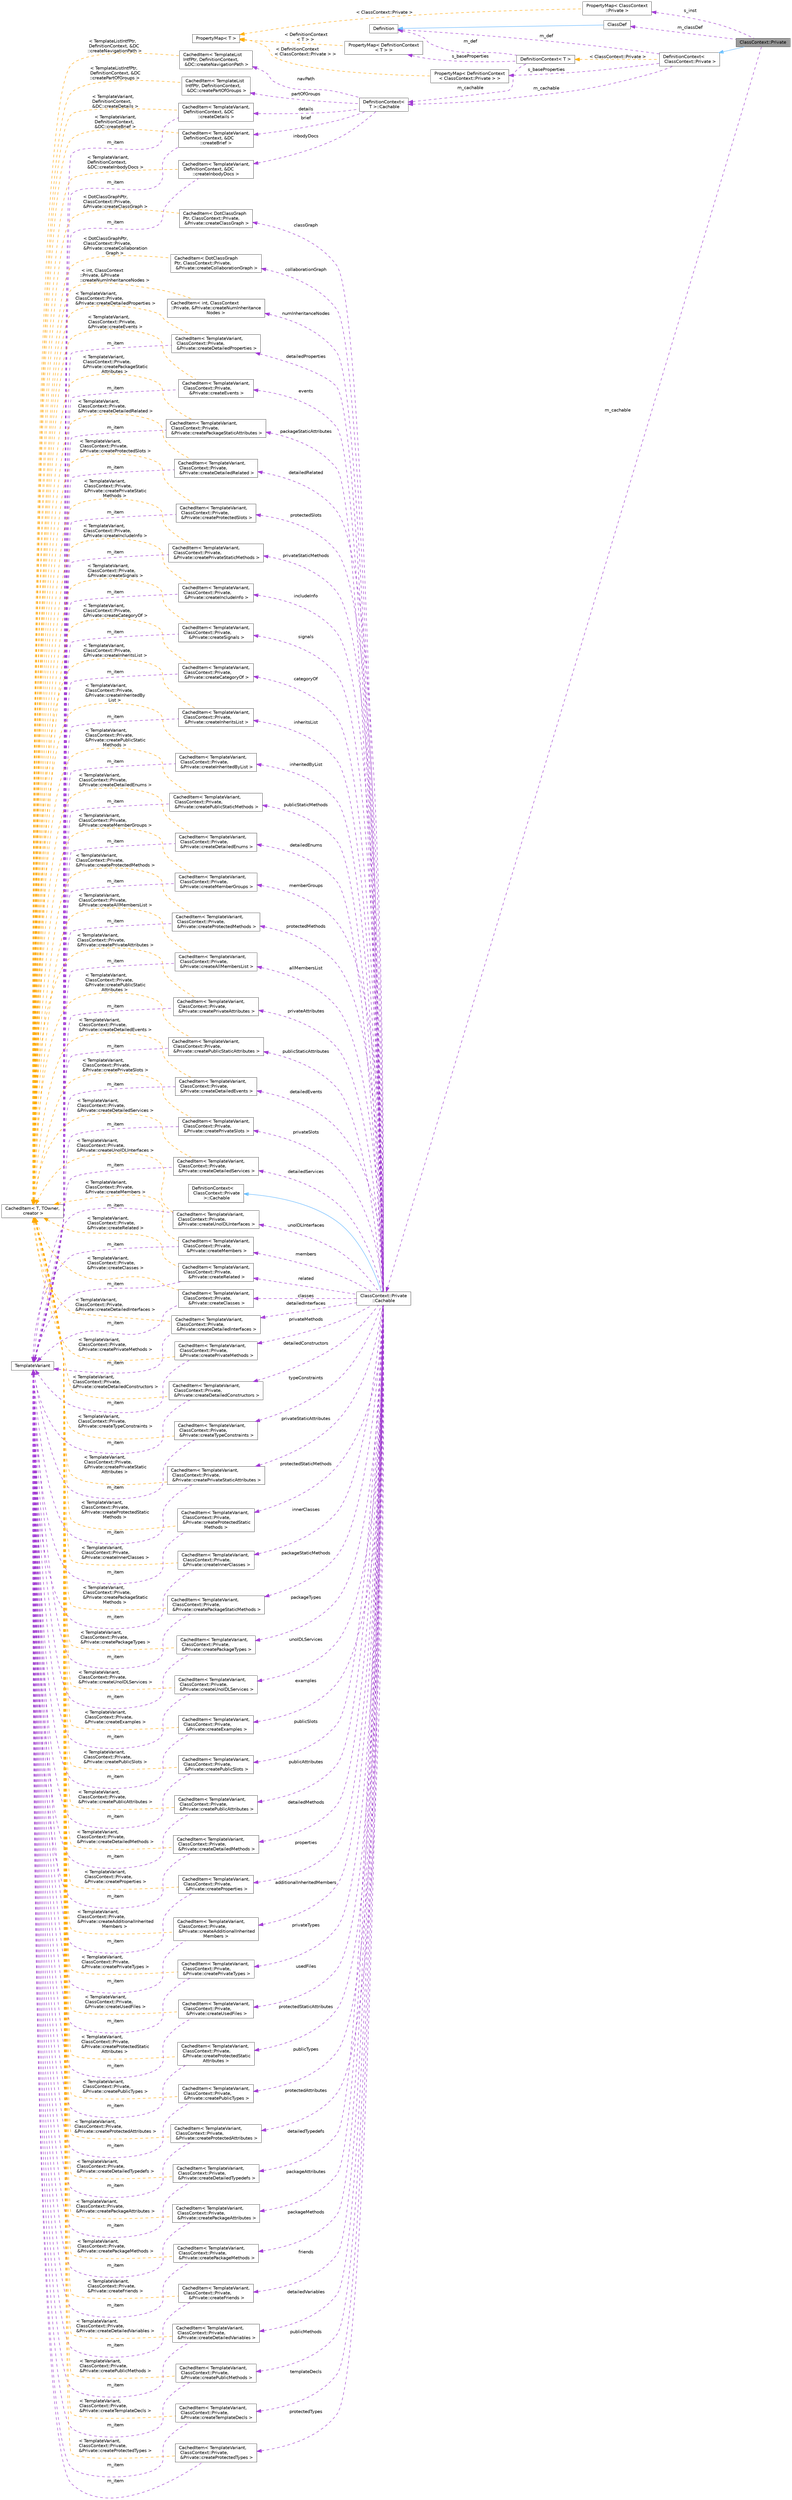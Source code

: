 digraph "ClassContext::Private"
{
 // INTERACTIVE_SVG=YES
 // LATEX_PDF_SIZE
  bgcolor="transparent";
  edge [fontname=Helvetica,fontsize=10,labelfontname=Helvetica,labelfontsize=10];
  node [fontname=Helvetica,fontsize=10,shape=box,height=0.2,width=0.4];
  rankdir="LR";
  Node1 [label="ClassContext::Private",height=0.2,width=0.4,color="gray40", fillcolor="grey60", style="filled", fontcolor="black",tooltip=" "];
  Node2 -> Node1 [dir="back",color="steelblue1",style="solid"];
  Node2 [label="DefinitionContext\<\l ClassContext::Private \>",height=0.2,width=0.4,color="gray40", fillcolor="white", style="filled",URL="$d6/d49/class_definition_context.html",tooltip=" "];
  Node3 -> Node2 [dir="back",color="darkorchid3",style="dashed",label=" m_cachable" ];
  Node3 [label="DefinitionContext\<\l T \>::Cachable",height=0.2,width=0.4,color="gray40", fillcolor="white", style="filled",URL="$d9/d7b/struct_definition_context_1_1_cachable.html",tooltip=" "];
  Node4 -> Node3 [dir="back",color="darkorchid3",style="dashed",label=" details" ];
  Node4 [label="CachedItem\< TemplateVariant,\l DefinitionContext, &DC\l::createDetails \>",height=0.2,width=0.4,color="gray40", fillcolor="white", style="filled",URL="$d7/dc1/class_cached_item.html",tooltip=" "];
  Node5 -> Node4 [dir="back",color="darkorchid3",style="dashed",label=" m_item" ];
  Node5 [label="TemplateVariant",height=0.2,width=0.4,color="gray40", fillcolor="white", style="filled",URL="$d1/dba/class_template_variant.html",tooltip="Variant type which can hold one value of a fixed set of types."];
  Node6 -> Node4 [dir="back",color="orange",style="dashed",label=" \< TemplateVariant,\l DefinitionContext,\l &DC::createDetails \>" ];
  Node6 [label="CachedItem\< T, TOwner,\l creator \>",height=0.2,width=0.4,color="gray40", fillcolor="white", style="filled",URL="$d7/dc1/class_cached_item.html",tooltip="Wrapper for data that needs to be cached."];
  Node7 -> Node3 [dir="back",color="darkorchid3",style="dashed",label=" brief" ];
  Node7 [label="CachedItem\< TemplateVariant,\l DefinitionContext, &DC\l::createBrief \>",height=0.2,width=0.4,color="gray40", fillcolor="white", style="filled",URL="$d7/dc1/class_cached_item.html",tooltip=" "];
  Node5 -> Node7 [dir="back",color="darkorchid3",style="dashed",label=" m_item" ];
  Node6 -> Node7 [dir="back",color="orange",style="dashed",label=" \< TemplateVariant,\l DefinitionContext,\l &DC::createBrief \>" ];
  Node8 -> Node3 [dir="back",color="darkorchid3",style="dashed",label=" inbodyDocs" ];
  Node8 [label="CachedItem\< TemplateVariant,\l DefinitionContext, &DC\l::createInbodyDocs \>",height=0.2,width=0.4,color="gray40", fillcolor="white", style="filled",URL="$d7/dc1/class_cached_item.html",tooltip=" "];
  Node5 -> Node8 [dir="back",color="darkorchid3",style="dashed",label=" m_item" ];
  Node6 -> Node8 [dir="back",color="orange",style="dashed",label=" \< TemplateVariant,\l DefinitionContext,\l &DC::createInbodyDocs \>" ];
  Node9 -> Node3 [dir="back",color="darkorchid3",style="dashed",label=" navPath" ];
  Node9 [label="CachedItem\< TemplateList\lIntfPtr, DefinitionContext,\l &DC::createNavigationPath \>",height=0.2,width=0.4,color="gray40", fillcolor="white", style="filled",URL="$d7/dc1/class_cached_item.html",tooltip=" "];
  Node6 -> Node9 [dir="back",color="orange",style="dashed",label=" \< TemplateListIntfPtr,\l DefinitionContext, &DC\l::createNavigationPath \>" ];
  Node10 -> Node3 [dir="back",color="darkorchid3",style="dashed",label=" partOfGroups" ];
  Node10 [label="CachedItem\< TemplateList\lIntfPtr, DefinitionContext,\l &DC::createPartOfGroups \>",height=0.2,width=0.4,color="gray40", fillcolor="white", style="filled",URL="$d7/dc1/class_cached_item.html",tooltip=" "];
  Node6 -> Node10 [dir="back",color="orange",style="dashed",label=" \< TemplateListIntfPtr,\l DefinitionContext, &DC\l::createPartOfGroups \>" ];
  Node11 -> Node2 [dir="back",color="darkorchid3",style="dashed",label=" m_def" ];
  Node11 [label="Definition",height=0.2,width=0.4,color="gray40", fillcolor="white", style="filled",URL="$d5/dcc/class_definition.html",tooltip="The common base class of all entity definitions found in the sources."];
  Node12 -> Node2 [dir="back",color="darkorchid3",style="dashed",label=" s_baseProperties" ];
  Node12 [label="PropertyMap\< DefinitionContext\l\< ClassContext::Private \> \>",height=0.2,width=0.4,color="gray40", fillcolor="white", style="filled",URL="$d5/dbf/class_property_map.html",tooltip=" "];
  Node13 -> Node12 [dir="back",color="orange",style="dashed",label=" \< DefinitionContext\l\< ClassContext::Private \> \>" ];
  Node13 [label="PropertyMap\< T \>",height=0.2,width=0.4,color="gray40", fillcolor="white", style="filled",URL="$d5/dbf/class_property_map.html",tooltip="Class representing a mapping of properties and the corresponding getter function."];
  Node14 -> Node2 [dir="back",color="orange",style="dashed",label=" \< ClassContext::Private \>" ];
  Node14 [label="DefinitionContext\< T \>",height=0.2,width=0.4,color="gray40", fillcolor="white", style="filled",URL="$d6/d49/class_definition_context.html",tooltip=" "];
  Node3 -> Node14 [dir="back",color="darkorchid3",style="dashed",label=" m_cachable" ];
  Node11 -> Node14 [dir="back",color="darkorchid3",style="dashed",label=" m_def" ];
  Node15 -> Node14 [dir="back",color="darkorchid3",style="dashed",label=" s_baseProperties" ];
  Node15 [label="PropertyMap\< DefinitionContext\l\< T \> \>",height=0.2,width=0.4,color="gray40", fillcolor="white", style="filled",URL="$d5/dbf/class_property_map.html",tooltip=" "];
  Node13 -> Node15 [dir="back",color="orange",style="dashed",label=" \< DefinitionContext\l\< T \> \>" ];
  Node16 -> Node1 [dir="back",color="darkorchid3",style="dashed",label=" m_classDef" ];
  Node16 [label="ClassDef",height=0.2,width=0.4,color="gray40", fillcolor="white", style="filled",URL="$d1/dcf/class_class_def.html",tooltip="A abstract class representing of a compound symbol."];
  Node11 -> Node16 [dir="back",color="steelblue1",style="solid"];
  Node17 -> Node1 [dir="back",color="darkorchid3",style="dashed",label=" m_cachable" ];
  Node17 [label="ClassContext::Private\l::Cachable",height=0.2,width=0.4,color="gray40", fillcolor="white", style="filled",URL="$d5/dc4/struct_class_context_1_1_private_1_1_cachable.html",tooltip=" "];
  Node18 -> Node17 [dir="back",color="steelblue1",style="solid"];
  Node18 [label="DefinitionContext\<\l ClassContext::Private\l \>::Cachable",height=0.2,width=0.4,color="gray40", fillcolor="white", style="filled",tooltip=" "];
  Node19 -> Node17 [dir="back",color="darkorchid3",style="dashed",label=" includeInfo" ];
  Node19 [label="CachedItem\< TemplateVariant,\l ClassContext::Private,\l &Private::createIncludeInfo \>",height=0.2,width=0.4,color="gray40", fillcolor="white", style="filled",URL="$d7/dc1/class_cached_item.html",tooltip=" "];
  Node5 -> Node19 [dir="back",color="darkorchid3",style="dashed",label=" m_item" ];
  Node6 -> Node19 [dir="back",color="orange",style="dashed",label=" \< TemplateVariant,\l ClassContext::Private,\l &Private::createIncludeInfo \>" ];
  Node20 -> Node17 [dir="back",color="darkorchid3",style="dashed",label=" inheritsList" ];
  Node20 [label="CachedItem\< TemplateVariant,\l ClassContext::Private,\l &Private::createInheritsList \>",height=0.2,width=0.4,color="gray40", fillcolor="white", style="filled",URL="$d7/dc1/class_cached_item.html",tooltip=" "];
  Node5 -> Node20 [dir="back",color="darkorchid3",style="dashed",label=" m_item" ];
  Node6 -> Node20 [dir="back",color="orange",style="dashed",label=" \< TemplateVariant,\l ClassContext::Private,\l &Private::createInheritsList \>" ];
  Node21 -> Node17 [dir="back",color="darkorchid3",style="dashed",label=" inheritedByList" ];
  Node21 [label="CachedItem\< TemplateVariant,\l ClassContext::Private,\l &Private::createInheritedByList \>",height=0.2,width=0.4,color="gray40", fillcolor="white", style="filled",URL="$d7/dc1/class_cached_item.html",tooltip=" "];
  Node5 -> Node21 [dir="back",color="darkorchid3",style="dashed",label=" m_item" ];
  Node6 -> Node21 [dir="back",color="orange",style="dashed",label=" \< TemplateVariant,\l ClassContext::Private,\l &Private::createInheritedBy\lList \>" ];
  Node22 -> Node17 [dir="back",color="darkorchid3",style="dashed",label=" classGraph" ];
  Node22 [label="CachedItem\< DotClassGraph\lPtr, ClassContext::Private,\l &Private::createClassGraph \>",height=0.2,width=0.4,color="gray40", fillcolor="white", style="filled",URL="$d7/dc1/class_cached_item.html",tooltip=" "];
  Node6 -> Node22 [dir="back",color="orange",style="dashed",label=" \< DotClassGraphPtr,\l ClassContext::Private,\l &Private::createClassGraph \>" ];
  Node23 -> Node17 [dir="back",color="darkorchid3",style="dashed",label=" collaborationGraph" ];
  Node23 [label="CachedItem\< DotClassGraph\lPtr, ClassContext::Private,\l &Private::createCollaborationGraph \>",height=0.2,width=0.4,color="gray40", fillcolor="white", style="filled",URL="$d7/dc1/class_cached_item.html",tooltip=" "];
  Node6 -> Node23 [dir="back",color="orange",style="dashed",label=" \< DotClassGraphPtr,\l ClassContext::Private,\l &Private::createCollaboration\lGraph \>" ];
  Node24 -> Node17 [dir="back",color="darkorchid3",style="dashed",label=" classes" ];
  Node24 [label="CachedItem\< TemplateVariant,\l ClassContext::Private,\l &Private::createClasses \>",height=0.2,width=0.4,color="gray40", fillcolor="white", style="filled",URL="$d7/dc1/class_cached_item.html",tooltip=" "];
  Node5 -> Node24 [dir="back",color="darkorchid3",style="dashed",label=" m_item" ];
  Node6 -> Node24 [dir="back",color="orange",style="dashed",label=" \< TemplateVariant,\l ClassContext::Private,\l &Private::createClasses \>" ];
  Node25 -> Node17 [dir="back",color="darkorchid3",style="dashed",label=" innerClasses" ];
  Node25 [label="CachedItem\< TemplateVariant,\l ClassContext::Private,\l &Private::createInnerClasses \>",height=0.2,width=0.4,color="gray40", fillcolor="white", style="filled",URL="$d7/dc1/class_cached_item.html",tooltip=" "];
  Node5 -> Node25 [dir="back",color="darkorchid3",style="dashed",label=" m_item" ];
  Node6 -> Node25 [dir="back",color="orange",style="dashed",label=" \< TemplateVariant,\l ClassContext::Private,\l &Private::createInnerClasses \>" ];
  Node26 -> Node17 [dir="back",color="darkorchid3",style="dashed",label=" publicTypes" ];
  Node26 [label="CachedItem\< TemplateVariant,\l ClassContext::Private,\l &Private::createPublicTypes \>",height=0.2,width=0.4,color="gray40", fillcolor="white", style="filled",URL="$d7/dc1/class_cached_item.html",tooltip=" "];
  Node5 -> Node26 [dir="back",color="darkorchid3",style="dashed",label=" m_item" ];
  Node6 -> Node26 [dir="back",color="orange",style="dashed",label=" \< TemplateVariant,\l ClassContext::Private,\l &Private::createPublicTypes \>" ];
  Node27 -> Node17 [dir="back",color="darkorchid3",style="dashed",label=" publicMethods" ];
  Node27 [label="CachedItem\< TemplateVariant,\l ClassContext::Private,\l &Private::createPublicMethods \>",height=0.2,width=0.4,color="gray40", fillcolor="white", style="filled",URL="$d7/dc1/class_cached_item.html",tooltip=" "];
  Node5 -> Node27 [dir="back",color="darkorchid3",style="dashed",label=" m_item" ];
  Node6 -> Node27 [dir="back",color="orange",style="dashed",label=" \< TemplateVariant,\l ClassContext::Private,\l &Private::createPublicMethods \>" ];
  Node28 -> Node17 [dir="back",color="darkorchid3",style="dashed",label=" publicStaticMethods" ];
  Node28 [label="CachedItem\< TemplateVariant,\l ClassContext::Private,\l &Private::createPublicStaticMethods \>",height=0.2,width=0.4,color="gray40", fillcolor="white", style="filled",URL="$d7/dc1/class_cached_item.html",tooltip=" "];
  Node5 -> Node28 [dir="back",color="darkorchid3",style="dashed",label=" m_item" ];
  Node6 -> Node28 [dir="back",color="orange",style="dashed",label=" \< TemplateVariant,\l ClassContext::Private,\l &Private::createPublicStatic\lMethods \>" ];
  Node29 -> Node17 [dir="back",color="darkorchid3",style="dashed",label=" publicAttributes" ];
  Node29 [label="CachedItem\< TemplateVariant,\l ClassContext::Private,\l &Private::createPublicAttributes \>",height=0.2,width=0.4,color="gray40", fillcolor="white", style="filled",URL="$d7/dc1/class_cached_item.html",tooltip=" "];
  Node5 -> Node29 [dir="back",color="darkorchid3",style="dashed",label=" m_item" ];
  Node6 -> Node29 [dir="back",color="orange",style="dashed",label=" \< TemplateVariant,\l ClassContext::Private,\l &Private::createPublicAttributes \>" ];
  Node30 -> Node17 [dir="back",color="darkorchid3",style="dashed",label=" publicStaticAttributes" ];
  Node30 [label="CachedItem\< TemplateVariant,\l ClassContext::Private,\l &Private::createPublicStaticAttributes \>",height=0.2,width=0.4,color="gray40", fillcolor="white", style="filled",URL="$d7/dc1/class_cached_item.html",tooltip=" "];
  Node5 -> Node30 [dir="back",color="darkorchid3",style="dashed",label=" m_item" ];
  Node6 -> Node30 [dir="back",color="orange",style="dashed",label=" \< TemplateVariant,\l ClassContext::Private,\l &Private::createPublicStatic\lAttributes \>" ];
  Node31 -> Node17 [dir="back",color="darkorchid3",style="dashed",label=" publicSlots" ];
  Node31 [label="CachedItem\< TemplateVariant,\l ClassContext::Private,\l &Private::createPublicSlots \>",height=0.2,width=0.4,color="gray40", fillcolor="white", style="filled",URL="$d7/dc1/class_cached_item.html",tooltip=" "];
  Node5 -> Node31 [dir="back",color="darkorchid3",style="dashed",label=" m_item" ];
  Node6 -> Node31 [dir="back",color="orange",style="dashed",label=" \< TemplateVariant,\l ClassContext::Private,\l &Private::createPublicSlots \>" ];
  Node32 -> Node17 [dir="back",color="darkorchid3",style="dashed",label=" protectedTypes" ];
  Node32 [label="CachedItem\< TemplateVariant,\l ClassContext::Private,\l &Private::createProtectedTypes \>",height=0.2,width=0.4,color="gray40", fillcolor="white", style="filled",URL="$d7/dc1/class_cached_item.html",tooltip=" "];
  Node5 -> Node32 [dir="back",color="darkorchid3",style="dashed",label=" m_item" ];
  Node6 -> Node32 [dir="back",color="orange",style="dashed",label=" \< TemplateVariant,\l ClassContext::Private,\l &Private::createProtectedTypes \>" ];
  Node33 -> Node17 [dir="back",color="darkorchid3",style="dashed",label=" protectedMethods" ];
  Node33 [label="CachedItem\< TemplateVariant,\l ClassContext::Private,\l &Private::createProtectedMethods \>",height=0.2,width=0.4,color="gray40", fillcolor="white", style="filled",URL="$d7/dc1/class_cached_item.html",tooltip=" "];
  Node5 -> Node33 [dir="back",color="darkorchid3",style="dashed",label=" m_item" ];
  Node6 -> Node33 [dir="back",color="orange",style="dashed",label=" \< TemplateVariant,\l ClassContext::Private,\l &Private::createProtectedMethods \>" ];
  Node34 -> Node17 [dir="back",color="darkorchid3",style="dashed",label=" protectedStaticMethods" ];
  Node34 [label="CachedItem\< TemplateVariant,\l ClassContext::Private,\l &Private::createProtectedStatic\lMethods \>",height=0.2,width=0.4,color="gray40", fillcolor="white", style="filled",URL="$d7/dc1/class_cached_item.html",tooltip=" "];
  Node5 -> Node34 [dir="back",color="darkorchid3",style="dashed",label=" m_item" ];
  Node6 -> Node34 [dir="back",color="orange",style="dashed",label=" \< TemplateVariant,\l ClassContext::Private,\l &Private::createProtectedStatic\lMethods \>" ];
  Node35 -> Node17 [dir="back",color="darkorchid3",style="dashed",label=" protectedAttributes" ];
  Node35 [label="CachedItem\< TemplateVariant,\l ClassContext::Private,\l &Private::createProtectedAttributes \>",height=0.2,width=0.4,color="gray40", fillcolor="white", style="filled",URL="$d7/dc1/class_cached_item.html",tooltip=" "];
  Node5 -> Node35 [dir="back",color="darkorchid3",style="dashed",label=" m_item" ];
  Node6 -> Node35 [dir="back",color="orange",style="dashed",label=" \< TemplateVariant,\l ClassContext::Private,\l &Private::createProtectedAttributes \>" ];
  Node36 -> Node17 [dir="back",color="darkorchid3",style="dashed",label=" protectedStaticAttributes" ];
  Node36 [label="CachedItem\< TemplateVariant,\l ClassContext::Private,\l &Private::createProtectedStatic\lAttributes \>",height=0.2,width=0.4,color="gray40", fillcolor="white", style="filled",URL="$d7/dc1/class_cached_item.html",tooltip=" "];
  Node5 -> Node36 [dir="back",color="darkorchid3",style="dashed",label=" m_item" ];
  Node6 -> Node36 [dir="back",color="orange",style="dashed",label=" \< TemplateVariant,\l ClassContext::Private,\l &Private::createProtectedStatic\lAttributes \>" ];
  Node37 -> Node17 [dir="back",color="darkorchid3",style="dashed",label=" protectedSlots" ];
  Node37 [label="CachedItem\< TemplateVariant,\l ClassContext::Private,\l &Private::createProtectedSlots \>",height=0.2,width=0.4,color="gray40", fillcolor="white", style="filled",URL="$d7/dc1/class_cached_item.html",tooltip=" "];
  Node5 -> Node37 [dir="back",color="darkorchid3",style="dashed",label=" m_item" ];
  Node6 -> Node37 [dir="back",color="orange",style="dashed",label=" \< TemplateVariant,\l ClassContext::Private,\l &Private::createProtectedSlots \>" ];
  Node38 -> Node17 [dir="back",color="darkorchid3",style="dashed",label=" privateTypes" ];
  Node38 [label="CachedItem\< TemplateVariant,\l ClassContext::Private,\l &Private::createPrivateTypes \>",height=0.2,width=0.4,color="gray40", fillcolor="white", style="filled",URL="$d7/dc1/class_cached_item.html",tooltip=" "];
  Node5 -> Node38 [dir="back",color="darkorchid3",style="dashed",label=" m_item" ];
  Node6 -> Node38 [dir="back",color="orange",style="dashed",label=" \< TemplateVariant,\l ClassContext::Private,\l &Private::createPrivateTypes \>" ];
  Node39 -> Node17 [dir="back",color="darkorchid3",style="dashed",label=" privateMethods" ];
  Node39 [label="CachedItem\< TemplateVariant,\l ClassContext::Private,\l &Private::createPrivateMethods \>",height=0.2,width=0.4,color="gray40", fillcolor="white", style="filled",URL="$d7/dc1/class_cached_item.html",tooltip=" "];
  Node5 -> Node39 [dir="back",color="darkorchid3",style="dashed",label=" m_item" ];
  Node6 -> Node39 [dir="back",color="orange",style="dashed",label=" \< TemplateVariant,\l ClassContext::Private,\l &Private::createPrivateMethods \>" ];
  Node40 -> Node17 [dir="back",color="darkorchid3",style="dashed",label=" privateStaticMethods" ];
  Node40 [label="CachedItem\< TemplateVariant,\l ClassContext::Private,\l &Private::createPrivateStaticMethods \>",height=0.2,width=0.4,color="gray40", fillcolor="white", style="filled",URL="$d7/dc1/class_cached_item.html",tooltip=" "];
  Node5 -> Node40 [dir="back",color="darkorchid3",style="dashed",label=" m_item" ];
  Node6 -> Node40 [dir="back",color="orange",style="dashed",label=" \< TemplateVariant,\l ClassContext::Private,\l &Private::createPrivateStatic\lMethods \>" ];
  Node41 -> Node17 [dir="back",color="darkorchid3",style="dashed",label=" privateAttributes" ];
  Node41 [label="CachedItem\< TemplateVariant,\l ClassContext::Private,\l &Private::createPrivateAttributes \>",height=0.2,width=0.4,color="gray40", fillcolor="white", style="filled",URL="$d7/dc1/class_cached_item.html",tooltip=" "];
  Node5 -> Node41 [dir="back",color="darkorchid3",style="dashed",label=" m_item" ];
  Node6 -> Node41 [dir="back",color="orange",style="dashed",label=" \< TemplateVariant,\l ClassContext::Private,\l &Private::createPrivateAttributes \>" ];
  Node42 -> Node17 [dir="back",color="darkorchid3",style="dashed",label=" privateStaticAttributes" ];
  Node42 [label="CachedItem\< TemplateVariant,\l ClassContext::Private,\l &Private::createPrivateStaticAttributes \>",height=0.2,width=0.4,color="gray40", fillcolor="white", style="filled",URL="$d7/dc1/class_cached_item.html",tooltip=" "];
  Node5 -> Node42 [dir="back",color="darkorchid3",style="dashed",label=" m_item" ];
  Node6 -> Node42 [dir="back",color="orange",style="dashed",label=" \< TemplateVariant,\l ClassContext::Private,\l &Private::createPrivateStatic\lAttributes \>" ];
  Node43 -> Node17 [dir="back",color="darkorchid3",style="dashed",label=" privateSlots" ];
  Node43 [label="CachedItem\< TemplateVariant,\l ClassContext::Private,\l &Private::createPrivateSlots \>",height=0.2,width=0.4,color="gray40", fillcolor="white", style="filled",URL="$d7/dc1/class_cached_item.html",tooltip=" "];
  Node5 -> Node43 [dir="back",color="darkorchid3",style="dashed",label=" m_item" ];
  Node6 -> Node43 [dir="back",color="orange",style="dashed",label=" \< TemplateVariant,\l ClassContext::Private,\l &Private::createPrivateSlots \>" ];
  Node44 -> Node17 [dir="back",color="darkorchid3",style="dashed",label=" packageTypes" ];
  Node44 [label="CachedItem\< TemplateVariant,\l ClassContext::Private,\l &Private::createPackageTypes \>",height=0.2,width=0.4,color="gray40", fillcolor="white", style="filled",URL="$d7/dc1/class_cached_item.html",tooltip=" "];
  Node5 -> Node44 [dir="back",color="darkorchid3",style="dashed",label=" m_item" ];
  Node6 -> Node44 [dir="back",color="orange",style="dashed",label=" \< TemplateVariant,\l ClassContext::Private,\l &Private::createPackageTypes \>" ];
  Node45 -> Node17 [dir="back",color="darkorchid3",style="dashed",label=" packageMethods" ];
  Node45 [label="CachedItem\< TemplateVariant,\l ClassContext::Private,\l &Private::createPackageMethods \>",height=0.2,width=0.4,color="gray40", fillcolor="white", style="filled",URL="$d7/dc1/class_cached_item.html",tooltip=" "];
  Node5 -> Node45 [dir="back",color="darkorchid3",style="dashed",label=" m_item" ];
  Node6 -> Node45 [dir="back",color="orange",style="dashed",label=" \< TemplateVariant,\l ClassContext::Private,\l &Private::createPackageMethods \>" ];
  Node46 -> Node17 [dir="back",color="darkorchid3",style="dashed",label=" packageStaticMethods" ];
  Node46 [label="CachedItem\< TemplateVariant,\l ClassContext::Private,\l &Private::createPackageStaticMethods \>",height=0.2,width=0.4,color="gray40", fillcolor="white", style="filled",URL="$d7/dc1/class_cached_item.html",tooltip=" "];
  Node5 -> Node46 [dir="back",color="darkorchid3",style="dashed",label=" m_item" ];
  Node6 -> Node46 [dir="back",color="orange",style="dashed",label=" \< TemplateVariant,\l ClassContext::Private,\l &Private::createPackageStatic\lMethods \>" ];
  Node47 -> Node17 [dir="back",color="darkorchid3",style="dashed",label=" packageAttributes" ];
  Node47 [label="CachedItem\< TemplateVariant,\l ClassContext::Private,\l &Private::createPackageAttributes \>",height=0.2,width=0.4,color="gray40", fillcolor="white", style="filled",URL="$d7/dc1/class_cached_item.html",tooltip=" "];
  Node5 -> Node47 [dir="back",color="darkorchid3",style="dashed",label=" m_item" ];
  Node6 -> Node47 [dir="back",color="orange",style="dashed",label=" \< TemplateVariant,\l ClassContext::Private,\l &Private::createPackageAttributes \>" ];
  Node48 -> Node17 [dir="back",color="darkorchid3",style="dashed",label=" packageStaticAttributes" ];
  Node48 [label="CachedItem\< TemplateVariant,\l ClassContext::Private,\l &Private::createPackageStaticAttributes \>",height=0.2,width=0.4,color="gray40", fillcolor="white", style="filled",URL="$d7/dc1/class_cached_item.html",tooltip=" "];
  Node5 -> Node48 [dir="back",color="darkorchid3",style="dashed",label=" m_item" ];
  Node6 -> Node48 [dir="back",color="orange",style="dashed",label=" \< TemplateVariant,\l ClassContext::Private,\l &Private::createPackageStatic\lAttributes \>" ];
  Node49 -> Node17 [dir="back",color="darkorchid3",style="dashed",label=" unoIDLServices" ];
  Node49 [label="CachedItem\< TemplateVariant,\l ClassContext::Private,\l &Private::createUnoIDLServices \>",height=0.2,width=0.4,color="gray40", fillcolor="white", style="filled",URL="$d7/dc1/class_cached_item.html",tooltip=" "];
  Node5 -> Node49 [dir="back",color="darkorchid3",style="dashed",label=" m_item" ];
  Node6 -> Node49 [dir="back",color="orange",style="dashed",label=" \< TemplateVariant,\l ClassContext::Private,\l &Private::createUnoIDLServices \>" ];
  Node50 -> Node17 [dir="back",color="darkorchid3",style="dashed",label=" unoIDLInterfaces" ];
  Node50 [label="CachedItem\< TemplateVariant,\l ClassContext::Private,\l &Private::createUnoIDLInterfaces \>",height=0.2,width=0.4,color="gray40", fillcolor="white", style="filled",URL="$d7/dc1/class_cached_item.html",tooltip=" "];
  Node5 -> Node50 [dir="back",color="darkorchid3",style="dashed",label=" m_item" ];
  Node6 -> Node50 [dir="back",color="orange",style="dashed",label=" \< TemplateVariant,\l ClassContext::Private,\l &Private::createUnoIDLInterfaces \>" ];
  Node51 -> Node17 [dir="back",color="darkorchid3",style="dashed",label=" signals" ];
  Node51 [label="CachedItem\< TemplateVariant,\l ClassContext::Private,\l &Private::createSignals \>",height=0.2,width=0.4,color="gray40", fillcolor="white", style="filled",URL="$d7/dc1/class_cached_item.html",tooltip=" "];
  Node5 -> Node51 [dir="back",color="darkorchid3",style="dashed",label=" m_item" ];
  Node6 -> Node51 [dir="back",color="orange",style="dashed",label=" \< TemplateVariant,\l ClassContext::Private,\l &Private::createSignals \>" ];
  Node52 -> Node17 [dir="back",color="darkorchid3",style="dashed",label=" properties" ];
  Node52 [label="CachedItem\< TemplateVariant,\l ClassContext::Private,\l &Private::createProperties \>",height=0.2,width=0.4,color="gray40", fillcolor="white", style="filled",URL="$d7/dc1/class_cached_item.html",tooltip=" "];
  Node5 -> Node52 [dir="back",color="darkorchid3",style="dashed",label=" m_item" ];
  Node6 -> Node52 [dir="back",color="orange",style="dashed",label=" \< TemplateVariant,\l ClassContext::Private,\l &Private::createProperties \>" ];
  Node53 -> Node17 [dir="back",color="darkorchid3",style="dashed",label=" events" ];
  Node53 [label="CachedItem\< TemplateVariant,\l ClassContext::Private,\l &Private::createEvents \>",height=0.2,width=0.4,color="gray40", fillcolor="white", style="filled",URL="$d7/dc1/class_cached_item.html",tooltip=" "];
  Node5 -> Node53 [dir="back",color="darkorchid3",style="dashed",label=" m_item" ];
  Node6 -> Node53 [dir="back",color="orange",style="dashed",label=" \< TemplateVariant,\l ClassContext::Private,\l &Private::createEvents \>" ];
  Node54 -> Node17 [dir="back",color="darkorchid3",style="dashed",label=" friends" ];
  Node54 [label="CachedItem\< TemplateVariant,\l ClassContext::Private,\l &Private::createFriends \>",height=0.2,width=0.4,color="gray40", fillcolor="white", style="filled",URL="$d7/dc1/class_cached_item.html",tooltip=" "];
  Node5 -> Node54 [dir="back",color="darkorchid3",style="dashed",label=" m_item" ];
  Node6 -> Node54 [dir="back",color="orange",style="dashed",label=" \< TemplateVariant,\l ClassContext::Private,\l &Private::createFriends \>" ];
  Node55 -> Node17 [dir="back",color="darkorchid3",style="dashed",label=" related" ];
  Node55 [label="CachedItem\< TemplateVariant,\l ClassContext::Private,\l &Private::createRelated \>",height=0.2,width=0.4,color="gray40", fillcolor="white", style="filled",URL="$d7/dc1/class_cached_item.html",tooltip=" "];
  Node5 -> Node55 [dir="back",color="darkorchid3",style="dashed",label=" m_item" ];
  Node6 -> Node55 [dir="back",color="orange",style="dashed",label=" \< TemplateVariant,\l ClassContext::Private,\l &Private::createRelated \>" ];
  Node56 -> Node17 [dir="back",color="darkorchid3",style="dashed",label=" detailedTypedefs" ];
  Node56 [label="CachedItem\< TemplateVariant,\l ClassContext::Private,\l &Private::createDetailedTypedefs \>",height=0.2,width=0.4,color="gray40", fillcolor="white", style="filled",URL="$d7/dc1/class_cached_item.html",tooltip=" "];
  Node5 -> Node56 [dir="back",color="darkorchid3",style="dashed",label=" m_item" ];
  Node6 -> Node56 [dir="back",color="orange",style="dashed",label=" \< TemplateVariant,\l ClassContext::Private,\l &Private::createDetailedTypedefs \>" ];
  Node57 -> Node17 [dir="back",color="darkorchid3",style="dashed",label=" detailedEnums" ];
  Node57 [label="CachedItem\< TemplateVariant,\l ClassContext::Private,\l &Private::createDetailedEnums \>",height=0.2,width=0.4,color="gray40", fillcolor="white", style="filled",URL="$d7/dc1/class_cached_item.html",tooltip=" "];
  Node5 -> Node57 [dir="back",color="darkorchid3",style="dashed",label=" m_item" ];
  Node6 -> Node57 [dir="back",color="orange",style="dashed",label=" \< TemplateVariant,\l ClassContext::Private,\l &Private::createDetailedEnums \>" ];
  Node58 -> Node17 [dir="back",color="darkorchid3",style="dashed",label=" detailedServices" ];
  Node58 [label="CachedItem\< TemplateVariant,\l ClassContext::Private,\l &Private::createDetailedServices \>",height=0.2,width=0.4,color="gray40", fillcolor="white", style="filled",URL="$d7/dc1/class_cached_item.html",tooltip=" "];
  Node5 -> Node58 [dir="back",color="darkorchid3",style="dashed",label=" m_item" ];
  Node6 -> Node58 [dir="back",color="orange",style="dashed",label=" \< TemplateVariant,\l ClassContext::Private,\l &Private::createDetailedServices \>" ];
  Node59 -> Node17 [dir="back",color="darkorchid3",style="dashed",label=" detailedInterfaces" ];
  Node59 [label="CachedItem\< TemplateVariant,\l ClassContext::Private,\l &Private::createDetailedInterfaces \>",height=0.2,width=0.4,color="gray40", fillcolor="white", style="filled",URL="$d7/dc1/class_cached_item.html",tooltip=" "];
  Node5 -> Node59 [dir="back",color="darkorchid3",style="dashed",label=" m_item" ];
  Node6 -> Node59 [dir="back",color="orange",style="dashed",label=" \< TemplateVariant,\l ClassContext::Private,\l &Private::createDetailedInterfaces \>" ];
  Node60 -> Node17 [dir="back",color="darkorchid3",style="dashed",label=" detailedConstructors" ];
  Node60 [label="CachedItem\< TemplateVariant,\l ClassContext::Private,\l &Private::createDetailedConstructors \>",height=0.2,width=0.4,color="gray40", fillcolor="white", style="filled",URL="$d7/dc1/class_cached_item.html",tooltip=" "];
  Node5 -> Node60 [dir="back",color="darkorchid3",style="dashed",label=" m_item" ];
  Node6 -> Node60 [dir="back",color="orange",style="dashed",label=" \< TemplateVariant,\l ClassContext::Private,\l &Private::createDetailedConstructors \>" ];
  Node61 -> Node17 [dir="back",color="darkorchid3",style="dashed",label=" detailedMethods" ];
  Node61 [label="CachedItem\< TemplateVariant,\l ClassContext::Private,\l &Private::createDetailedMethods \>",height=0.2,width=0.4,color="gray40", fillcolor="white", style="filled",URL="$d7/dc1/class_cached_item.html",tooltip=" "];
  Node5 -> Node61 [dir="back",color="darkorchid3",style="dashed",label=" m_item" ];
  Node6 -> Node61 [dir="back",color="orange",style="dashed",label=" \< TemplateVariant,\l ClassContext::Private,\l &Private::createDetailedMethods \>" ];
  Node62 -> Node17 [dir="back",color="darkorchid3",style="dashed",label=" detailedRelated" ];
  Node62 [label="CachedItem\< TemplateVariant,\l ClassContext::Private,\l &Private::createDetailedRelated \>",height=0.2,width=0.4,color="gray40", fillcolor="white", style="filled",URL="$d7/dc1/class_cached_item.html",tooltip=" "];
  Node5 -> Node62 [dir="back",color="darkorchid3",style="dashed",label=" m_item" ];
  Node6 -> Node62 [dir="back",color="orange",style="dashed",label=" \< TemplateVariant,\l ClassContext::Private,\l &Private::createDetailedRelated \>" ];
  Node63 -> Node17 [dir="back",color="darkorchid3",style="dashed",label=" detailedVariables" ];
  Node63 [label="CachedItem\< TemplateVariant,\l ClassContext::Private,\l &Private::createDetailedVariables \>",height=0.2,width=0.4,color="gray40", fillcolor="white", style="filled",URL="$d7/dc1/class_cached_item.html",tooltip=" "];
  Node5 -> Node63 [dir="back",color="darkorchid3",style="dashed",label=" m_item" ];
  Node6 -> Node63 [dir="back",color="orange",style="dashed",label=" \< TemplateVariant,\l ClassContext::Private,\l &Private::createDetailedVariables \>" ];
  Node64 -> Node17 [dir="back",color="darkorchid3",style="dashed",label=" detailedProperties" ];
  Node64 [label="CachedItem\< TemplateVariant,\l ClassContext::Private,\l &Private::createDetailedProperties \>",height=0.2,width=0.4,color="gray40", fillcolor="white", style="filled",URL="$d7/dc1/class_cached_item.html",tooltip=" "];
  Node5 -> Node64 [dir="back",color="darkorchid3",style="dashed",label=" m_item" ];
  Node6 -> Node64 [dir="back",color="orange",style="dashed",label=" \< TemplateVariant,\l ClassContext::Private,\l &Private::createDetailedProperties \>" ];
  Node65 -> Node17 [dir="back",color="darkorchid3",style="dashed",label=" detailedEvents" ];
  Node65 [label="CachedItem\< TemplateVariant,\l ClassContext::Private,\l &Private::createDetailedEvents \>",height=0.2,width=0.4,color="gray40", fillcolor="white", style="filled",URL="$d7/dc1/class_cached_item.html",tooltip=" "];
  Node5 -> Node65 [dir="back",color="darkorchid3",style="dashed",label=" m_item" ];
  Node6 -> Node65 [dir="back",color="orange",style="dashed",label=" \< TemplateVariant,\l ClassContext::Private,\l &Private::createDetailedEvents \>" ];
  Node66 -> Node17 [dir="back",color="darkorchid3",style="dashed",label=" memberGroups" ];
  Node66 [label="CachedItem\< TemplateVariant,\l ClassContext::Private,\l &Private::createMemberGroups \>",height=0.2,width=0.4,color="gray40", fillcolor="white", style="filled",URL="$d7/dc1/class_cached_item.html",tooltip=" "];
  Node5 -> Node66 [dir="back",color="darkorchid3",style="dashed",label=" m_item" ];
  Node6 -> Node66 [dir="back",color="orange",style="dashed",label=" \< TemplateVariant,\l ClassContext::Private,\l &Private::createMemberGroups \>" ];
  Node67 -> Node17 [dir="back",color="darkorchid3",style="dashed",label=" allMembersList" ];
  Node67 [label="CachedItem\< TemplateVariant,\l ClassContext::Private,\l &Private::createAllMembersList \>",height=0.2,width=0.4,color="gray40", fillcolor="white", style="filled",URL="$d7/dc1/class_cached_item.html",tooltip=" "];
  Node5 -> Node67 [dir="back",color="darkorchid3",style="dashed",label=" m_item" ];
  Node6 -> Node67 [dir="back",color="orange",style="dashed",label=" \< TemplateVariant,\l ClassContext::Private,\l &Private::createAllMembersList \>" ];
  Node68 -> Node17 [dir="back",color="darkorchid3",style="dashed",label=" typeConstraints" ];
  Node68 [label="CachedItem\< TemplateVariant,\l ClassContext::Private,\l &Private::createTypeConstraints \>",height=0.2,width=0.4,color="gray40", fillcolor="white", style="filled",URL="$d7/dc1/class_cached_item.html",tooltip=" "];
  Node5 -> Node68 [dir="back",color="darkorchid3",style="dashed",label=" m_item" ];
  Node6 -> Node68 [dir="back",color="orange",style="dashed",label=" \< TemplateVariant,\l ClassContext::Private,\l &Private::createTypeConstraints \>" ];
  Node69 -> Node17 [dir="back",color="darkorchid3",style="dashed",label=" examples" ];
  Node69 [label="CachedItem\< TemplateVariant,\l ClassContext::Private,\l &Private::createExamples \>",height=0.2,width=0.4,color="gray40", fillcolor="white", style="filled",URL="$d7/dc1/class_cached_item.html",tooltip=" "];
  Node5 -> Node69 [dir="back",color="darkorchid3",style="dashed",label=" m_item" ];
  Node6 -> Node69 [dir="back",color="orange",style="dashed",label=" \< TemplateVariant,\l ClassContext::Private,\l &Private::createExamples \>" ];
  Node70 -> Node17 [dir="back",color="darkorchid3",style="dashed",label=" templateDecls" ];
  Node70 [label="CachedItem\< TemplateVariant,\l ClassContext::Private,\l &Private::createTemplateDecls \>",height=0.2,width=0.4,color="gray40", fillcolor="white", style="filled",URL="$d7/dc1/class_cached_item.html",tooltip=" "];
  Node5 -> Node70 [dir="back",color="darkorchid3",style="dashed",label=" m_item" ];
  Node6 -> Node70 [dir="back",color="orange",style="dashed",label=" \< TemplateVariant,\l ClassContext::Private,\l &Private::createTemplateDecls \>" ];
  Node71 -> Node17 [dir="back",color="darkorchid3",style="dashed",label=" additionalInheritedMembers" ];
  Node71 [label="CachedItem\< TemplateVariant,\l ClassContext::Private,\l &Private::createAdditionalInherited\lMembers \>",height=0.2,width=0.4,color="gray40", fillcolor="white", style="filled",URL="$d7/dc1/class_cached_item.html",tooltip=" "];
  Node5 -> Node71 [dir="back",color="darkorchid3",style="dashed",label=" m_item" ];
  Node6 -> Node71 [dir="back",color="orange",style="dashed",label=" \< TemplateVariant,\l ClassContext::Private,\l &Private::createAdditionalInherited\lMembers \>" ];
  Node72 -> Node17 [dir="back",color="darkorchid3",style="dashed",label=" members" ];
  Node72 [label="CachedItem\< TemplateVariant,\l ClassContext::Private,\l &Private::createMembers \>",height=0.2,width=0.4,color="gray40", fillcolor="white", style="filled",URL="$d7/dc1/class_cached_item.html",tooltip=" "];
  Node5 -> Node72 [dir="back",color="darkorchid3",style="dashed",label=" m_item" ];
  Node6 -> Node72 [dir="back",color="orange",style="dashed",label=" \< TemplateVariant,\l ClassContext::Private,\l &Private::createMembers \>" ];
  Node73 -> Node17 [dir="back",color="darkorchid3",style="dashed",label=" usedFiles" ];
  Node73 [label="CachedItem\< TemplateVariant,\l ClassContext::Private,\l &Private::createUsedFiles \>",height=0.2,width=0.4,color="gray40", fillcolor="white", style="filled",URL="$d7/dc1/class_cached_item.html",tooltip=" "];
  Node5 -> Node73 [dir="back",color="darkorchid3",style="dashed",label=" m_item" ];
  Node6 -> Node73 [dir="back",color="orange",style="dashed",label=" \< TemplateVariant,\l ClassContext::Private,\l &Private::createUsedFiles \>" ];
  Node74 -> Node17 [dir="back",color="darkorchid3",style="dashed",label=" categoryOf" ];
  Node74 [label="CachedItem\< TemplateVariant,\l ClassContext::Private,\l &Private::createCategoryOf \>",height=0.2,width=0.4,color="gray40", fillcolor="white", style="filled",URL="$d7/dc1/class_cached_item.html",tooltip=" "];
  Node5 -> Node74 [dir="back",color="darkorchid3",style="dashed",label=" m_item" ];
  Node6 -> Node74 [dir="back",color="orange",style="dashed",label=" \< TemplateVariant,\l ClassContext::Private,\l &Private::createCategoryOf \>" ];
  Node75 -> Node17 [dir="back",color="darkorchid3",style="dashed",label=" numInheritanceNodes" ];
  Node75 [label="CachedItem\< int, ClassContext\l::Private, &Private::createNumInheritance\lNodes \>",height=0.2,width=0.4,color="gray40", fillcolor="white", style="filled",URL="$d7/dc1/class_cached_item.html",tooltip=" "];
  Node6 -> Node75 [dir="back",color="orange",style="dashed",label=" \< int, ClassContext\l::Private, &Private\l::createNumInheritanceNodes \>" ];
  Node76 -> Node1 [dir="back",color="darkorchid3",style="dashed",label=" s_inst" ];
  Node76 [label="PropertyMap\< ClassContext\l::Private \>",height=0.2,width=0.4,color="gray40", fillcolor="white", style="filled",URL="$d5/dbf/class_property_map.html",tooltip=" "];
  Node13 -> Node76 [dir="back",color="orange",style="dashed",label=" \< ClassContext::Private \>" ];
}
